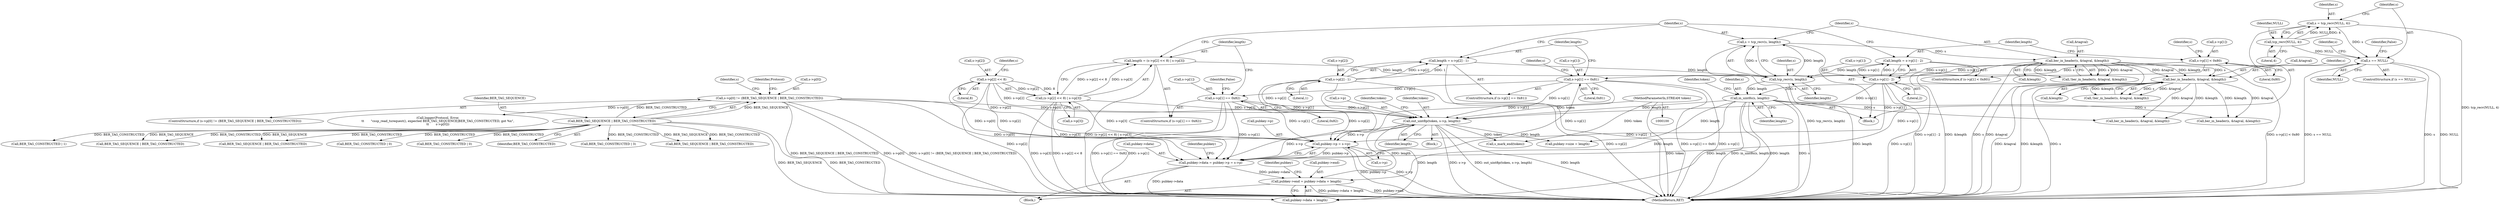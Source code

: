 digraph "0_rdesktop_4dca546d04321a610c1835010b5dad85163b65e1_2@integer" {
"1000394" [label="(Call,pubkey->end = pubkey->data + length)"];
"1000383" [label="(Call,pubkey->data = pubkey->p = s->p)"];
"1000387" [label="(Call,pubkey->p = s->p)"];
"1000186" [label="(Call,(s->p[2] << 8) | s->p[3])"];
"1000187" [label="(Call,s->p[2] << 8)"];
"1000150" [label="(Call,s->p[1] - 2)"];
"1000141" [label="(Call,s->p[1] < 0x80)"];
"1000168" [label="(Call,s->p[2] - 1)"];
"1000159" [label="(Call,s->p[1] == 0x81)"];
"1000340" [label="(Call,out_uint8p(token, s->p, length))"];
"1000101" [label="(MethodParameterIn,STREAM token)"];
"1000119" [label="(Call,s->p[0] != (BER_TAG_SEQUENCE | BER_TAG_CONSTRUCTED))"];
"1000125" [label="(Call,BER_TAG_SEQUENCE | BER_TAG_CONSTRUCTED)"];
"1000177" [label="(Call,s->p[1] == 0x82)"];
"1000241" [label="(Call,in_uint8s(s, length))"];
"1000226" [label="(Call,ber_in_header(s, &tagval, &length))"];
"1000210" [label="(Call,ber_in_header(s, &tagval, &length))"];
"1000202" [label="(Call,s = tcp_recv(s, length))"];
"1000204" [label="(Call,tcp_recv(s, length))"];
"1000113" [label="(Call,s == NULL)"];
"1000107" [label="(Call,s = tcp_recv(NULL, 4))"];
"1000109" [label="(Call,tcp_recv(NULL, 4))"];
"1000184" [label="(Call,length = (s->p[2] << 8) | s->p[3])"];
"1000166" [label="(Call,length = s->p[2] - 1)"];
"1000148" [label="(Call,length = s->p[1] - 2)"];
"1000227" [label="(Identifier,s)"];
"1000204" [label="(Call,tcp_recv(s, length))"];
"1000177" [label="(Call,s->p[1] == 0x82)"];
"1000241" [label="(Call,in_uint8s(s, length))"];
"1000388" [label="(Call,pubkey->p)"];
"1000226" [label="(Call,ber_in_header(s, &tagval, &length))"];
"1000118" [label="(ControlStructure,if (s->p[0] != (BER_TAG_SEQUENCE | BER_TAG_CONSTRUCTED)))"];
"1000203" [label="(Identifier,s)"];
"1000166" [label="(Call,length = s->p[2] - 1)"];
"1000187" [label="(Call,s->p[2] << 8)"];
"1000250" [label="(Call,ber_in_header(s, &tagval, &length))"];
"1000129" [label="(Call,logger(Protocol, Error,\n\t\t       \"cssp_read_tsrequest(), expected BER_TAG_SEQUENCE|BER_TAG_CONSTRUCTED, got %x\",\n\t\t       s->p[0]))"];
"1000127" [label="(Identifier,BER_TAG_CONSTRUCTED)"];
"1000183" [label="(Literal,0x82)"];
"1000364" [label="(Call,BER_TAG_CONSTRUCTED | 3)"];
"1000201" [label="(Identifier,False)"];
"1000405" [label="(Identifier,pubkey)"];
"1000260" [label="(Call,BER_TAG_CONSTRUCTED | 1)"];
"1000180" [label="(Identifier,s)"];
"1000109" [label="(Call,tcp_recv(NULL, 4))"];
"1000225" [label="(Call,!ber_in_header(s, &tagval, &length))"];
"1000188" [label="(Call,s->p[2])"];
"1000246" [label="(Block,)"];
"1000185" [label="(Identifier,length)"];
"1000165" [label="(Literal,0x81)"];
"1000209" [label="(Call,!ber_in_header(s, &tagval, &length))"];
"1000194" [label="(Call,s->p[3])"];
"1000168" [label="(Call,s->p[2] - 1)"];
"1000115" [label="(Identifier,NULL)"];
"1000212" [label="(Call,&tagval)"];
"1000119" [label="(Call,s->p[0] != (BER_TAG_SEQUENCE | BER_TAG_CONSTRUCTED))"];
"1000230" [label="(Call,&length)"];
"1000159" [label="(Call,s->p[1] == 0x81)"];
"1000140" [label="(ControlStructure,if (s->p[1] < 0x80))"];
"1000120" [label="(Call,s->p[0])"];
"1000162" [label="(Identifier,s)"];
"1000341" [label="(Identifier,token)"];
"1000410" [label="(MethodReturn,RET)"];
"1000144" [label="(Identifier,s)"];
"1000345" [label="(Identifier,length)"];
"1000117" [label="(Identifier,False)"];
"1000107" [label="(Call,s = tcp_recv(NULL, 4))"];
"1000384" [label="(Call,pubkey->data)"];
"1000387" [label="(Call,pubkey->p = s->p)"];
"1000245" [label="(Identifier,token)"];
"1000242" [label="(Identifier,s)"];
"1000148" [label="(Call,length = s->p[1] - 2)"];
"1000228" [label="(Call,&tagval)"];
"1000350" [label="(Block,)"];
"1000396" [label="(Identifier,pubkey)"];
"1000151" [label="(Call,s->p[1])"];
"1000169" [label="(Call,s->p[2])"];
"1000114" [label="(Identifier,s)"];
"1000141" [label="(Call,s->p[1] < 0x80)"];
"1000186" [label="(Call,(s->p[2] << 8) | s->p[3])"];
"1000184" [label="(Call,length = (s->p[2] << 8) | s->p[3])"];
"1000383" [label="(Call,pubkey->data = pubkey->p = s->p)"];
"1000342" [label="(Call,s->p)"];
"1000142" [label="(Call,s->p[1])"];
"1000292" [label="(Call,BER_TAG_SEQUENCE | BER_TAG_CONSTRUCTED)"];
"1000110" [label="(Identifier,NULL)"];
"1000211" [label="(Identifier,s)"];
"1000108" [label="(Identifier,s)"];
"1000126" [label="(Identifier,BER_TAG_SEQUENCE)"];
"1000176" [label="(ControlStructure,if (s->p[1] == 0x82))"];
"1000112" [label="(ControlStructure,if (s == NULL))"];
"1000101" [label="(MethodParameterIn,STREAM token)"];
"1000158" [label="(ControlStructure,if (s->p[1] == 0x81))"];
"1000196" [label="(Identifier,s)"];
"1000346" [label="(Call,s_mark_end(token))"];
"1000149" [label="(Identifier,length)"];
"1000122" [label="(Identifier,s)"];
"1000394" [label="(Call,pubkey->end = pubkey->data + length)"];
"1000147" [label="(Literal,0x80)"];
"1000193" [label="(Literal,8)"];
"1000276" [label="(Call,BER_TAG_SEQUENCE | BER_TAG_CONSTRUCTED)"];
"1000391" [label="(Call,s->p)"];
"1000347" [label="(Identifier,token)"];
"1000156" [label="(Literal,2)"];
"1000150" [label="(Call,s->p[1] - 2)"];
"1000218" [label="(Call,BER_TAG_SEQUENCE | BER_TAG_CONSTRUCTED)"];
"1000210" [label="(Call,ber_in_header(s, &tagval, &length))"];
"1000125" [label="(Call,BER_TAG_SEQUENCE | BER_TAG_CONSTRUCTED)"];
"1000354" [label="(Call,ber_in_header(s, &tagval, &length))"];
"1000174" [label="(Literal,1)"];
"1000214" [label="(Call,&length)"];
"1000395" [label="(Call,pubkey->end)"];
"1000178" [label="(Call,s->p[1])"];
"1000130" [label="(Identifier,Protocol)"];
"1000205" [label="(Identifier,s)"];
"1000236" [label="(Call,BER_TAG_CONSTRUCTED | 0)"];
"1000103" [label="(Block,)"];
"1000111" [label="(Literal,4)"];
"1000206" [label="(Identifier,length)"];
"1000113" [label="(Call,s == NULL)"];
"1000243" [label="(Identifier,length)"];
"1000340" [label="(Call,out_uint8p(token, s->p, length))"];
"1000398" [label="(Call,pubkey->data + length)"];
"1000160" [label="(Call,s->p[1])"];
"1000202" [label="(Call,s = tcp_recv(s, length))"];
"1000167" [label="(Identifier,length)"];
"1000403" [label="(Call,pubkey->size = length)"];
"1000310" [label="(Call,BER_TAG_CONSTRUCTED | 0)"];
"1000394" -> "1000350"  [label="AST: "];
"1000394" -> "1000398"  [label="CFG: "];
"1000395" -> "1000394"  [label="AST: "];
"1000398" -> "1000394"  [label="AST: "];
"1000405" -> "1000394"  [label="CFG: "];
"1000394" -> "1000410"  [label="DDG: pubkey->data + length"];
"1000394" -> "1000410"  [label="DDG: pubkey->end"];
"1000383" -> "1000394"  [label="DDG: pubkey->data"];
"1000340" -> "1000394"  [label="DDG: length"];
"1000241" -> "1000394"  [label="DDG: length"];
"1000383" -> "1000350"  [label="AST: "];
"1000383" -> "1000387"  [label="CFG: "];
"1000384" -> "1000383"  [label="AST: "];
"1000387" -> "1000383"  [label="AST: "];
"1000396" -> "1000383"  [label="CFG: "];
"1000387" -> "1000383"  [label="DDG: pubkey->p"];
"1000186" -> "1000383"  [label="DDG: s->p[3]"];
"1000150" -> "1000383"  [label="DDG: s->p[1]"];
"1000168" -> "1000383"  [label="DDG: s->p[2]"];
"1000159" -> "1000383"  [label="DDG: s->p[1]"];
"1000340" -> "1000383"  [label="DDG: s->p"];
"1000119" -> "1000383"  [label="DDG: s->p[0]"];
"1000187" -> "1000383"  [label="DDG: s->p[2]"];
"1000177" -> "1000383"  [label="DDG: s->p[1]"];
"1000383" -> "1000398"  [label="DDG: pubkey->data"];
"1000387" -> "1000391"  [label="CFG: "];
"1000388" -> "1000387"  [label="AST: "];
"1000391" -> "1000387"  [label="AST: "];
"1000387" -> "1000410"  [label="DDG: pubkey->p"];
"1000387" -> "1000410"  [label="DDG: s->p"];
"1000186" -> "1000387"  [label="DDG: s->p[3]"];
"1000150" -> "1000387"  [label="DDG: s->p[1]"];
"1000168" -> "1000387"  [label="DDG: s->p[2]"];
"1000159" -> "1000387"  [label="DDG: s->p[1]"];
"1000340" -> "1000387"  [label="DDG: s->p"];
"1000119" -> "1000387"  [label="DDG: s->p[0]"];
"1000187" -> "1000387"  [label="DDG: s->p[2]"];
"1000177" -> "1000387"  [label="DDG: s->p[1]"];
"1000186" -> "1000184"  [label="AST: "];
"1000186" -> "1000194"  [label="CFG: "];
"1000187" -> "1000186"  [label="AST: "];
"1000194" -> "1000186"  [label="AST: "];
"1000184" -> "1000186"  [label="CFG: "];
"1000186" -> "1000410"  [label="DDG: s->p[2] << 8"];
"1000186" -> "1000410"  [label="DDG: s->p[3]"];
"1000186" -> "1000184"  [label="DDG: s->p[2] << 8"];
"1000186" -> "1000184"  [label="DDG: s->p[3]"];
"1000187" -> "1000186"  [label="DDG: s->p[2]"];
"1000187" -> "1000186"  [label="DDG: 8"];
"1000186" -> "1000340"  [label="DDG: s->p[3]"];
"1000187" -> "1000193"  [label="CFG: "];
"1000188" -> "1000187"  [label="AST: "];
"1000193" -> "1000187"  [label="AST: "];
"1000196" -> "1000187"  [label="CFG: "];
"1000187" -> "1000410"  [label="DDG: s->p[2]"];
"1000187" -> "1000340"  [label="DDG: s->p[2]"];
"1000150" -> "1000148"  [label="AST: "];
"1000150" -> "1000156"  [label="CFG: "];
"1000151" -> "1000150"  [label="AST: "];
"1000156" -> "1000150"  [label="AST: "];
"1000148" -> "1000150"  [label="CFG: "];
"1000150" -> "1000410"  [label="DDG: s->p[1]"];
"1000150" -> "1000148"  [label="DDG: s->p[1]"];
"1000150" -> "1000148"  [label="DDG: 2"];
"1000141" -> "1000150"  [label="DDG: s->p[1]"];
"1000150" -> "1000340"  [label="DDG: s->p[1]"];
"1000141" -> "1000140"  [label="AST: "];
"1000141" -> "1000147"  [label="CFG: "];
"1000142" -> "1000141"  [label="AST: "];
"1000147" -> "1000141"  [label="AST: "];
"1000149" -> "1000141"  [label="CFG: "];
"1000162" -> "1000141"  [label="CFG: "];
"1000141" -> "1000410"  [label="DDG: s->p[1] < 0x80"];
"1000141" -> "1000159"  [label="DDG: s->p[1]"];
"1000168" -> "1000166"  [label="AST: "];
"1000168" -> "1000174"  [label="CFG: "];
"1000169" -> "1000168"  [label="AST: "];
"1000174" -> "1000168"  [label="AST: "];
"1000166" -> "1000168"  [label="CFG: "];
"1000168" -> "1000410"  [label="DDG: s->p[2]"];
"1000168" -> "1000166"  [label="DDG: s->p[2]"];
"1000168" -> "1000166"  [label="DDG: 1"];
"1000168" -> "1000340"  [label="DDG: s->p[2]"];
"1000159" -> "1000158"  [label="AST: "];
"1000159" -> "1000165"  [label="CFG: "];
"1000160" -> "1000159"  [label="AST: "];
"1000165" -> "1000159"  [label="AST: "];
"1000167" -> "1000159"  [label="CFG: "];
"1000180" -> "1000159"  [label="CFG: "];
"1000159" -> "1000410"  [label="DDG: s->p[1] == 0x81"];
"1000159" -> "1000410"  [label="DDG: s->p[1]"];
"1000159" -> "1000177"  [label="DDG: s->p[1]"];
"1000159" -> "1000340"  [label="DDG: s->p[1]"];
"1000340" -> "1000246"  [label="AST: "];
"1000340" -> "1000345"  [label="CFG: "];
"1000341" -> "1000340"  [label="AST: "];
"1000342" -> "1000340"  [label="AST: "];
"1000345" -> "1000340"  [label="AST: "];
"1000347" -> "1000340"  [label="CFG: "];
"1000340" -> "1000410"  [label="DDG: s->p"];
"1000340" -> "1000410"  [label="DDG: out_uint8p(token, s->p, length)"];
"1000340" -> "1000410"  [label="DDG: length"];
"1000101" -> "1000340"  [label="DDG: token"];
"1000119" -> "1000340"  [label="DDG: s->p[0]"];
"1000177" -> "1000340"  [label="DDG: s->p[1]"];
"1000241" -> "1000340"  [label="DDG: length"];
"1000340" -> "1000346"  [label="DDG: token"];
"1000340" -> "1000398"  [label="DDG: length"];
"1000340" -> "1000403"  [label="DDG: length"];
"1000101" -> "1000100"  [label="AST: "];
"1000101" -> "1000410"  [label="DDG: token"];
"1000101" -> "1000346"  [label="DDG: token"];
"1000119" -> "1000118"  [label="AST: "];
"1000119" -> "1000125"  [label="CFG: "];
"1000120" -> "1000119"  [label="AST: "];
"1000125" -> "1000119"  [label="AST: "];
"1000130" -> "1000119"  [label="CFG: "];
"1000144" -> "1000119"  [label="CFG: "];
"1000119" -> "1000410"  [label="DDG: BER_TAG_SEQUENCE | BER_TAG_CONSTRUCTED"];
"1000119" -> "1000410"  [label="DDG: s->p[0]"];
"1000119" -> "1000410"  [label="DDG: s->p[0] != (BER_TAG_SEQUENCE | BER_TAG_CONSTRUCTED)"];
"1000125" -> "1000119"  [label="DDG: BER_TAG_SEQUENCE"];
"1000125" -> "1000119"  [label="DDG: BER_TAG_CONSTRUCTED"];
"1000119" -> "1000129"  [label="DDG: s->p[0]"];
"1000125" -> "1000127"  [label="CFG: "];
"1000126" -> "1000125"  [label="AST: "];
"1000127" -> "1000125"  [label="AST: "];
"1000125" -> "1000410"  [label="DDG: BER_TAG_SEQUENCE"];
"1000125" -> "1000410"  [label="DDG: BER_TAG_CONSTRUCTED"];
"1000125" -> "1000218"  [label="DDG: BER_TAG_SEQUENCE"];
"1000125" -> "1000218"  [label="DDG: BER_TAG_CONSTRUCTED"];
"1000125" -> "1000236"  [label="DDG: BER_TAG_CONSTRUCTED"];
"1000125" -> "1000260"  [label="DDG: BER_TAG_CONSTRUCTED"];
"1000125" -> "1000276"  [label="DDG: BER_TAG_SEQUENCE"];
"1000125" -> "1000276"  [label="DDG: BER_TAG_CONSTRUCTED"];
"1000125" -> "1000292"  [label="DDG: BER_TAG_SEQUENCE"];
"1000125" -> "1000292"  [label="DDG: BER_TAG_CONSTRUCTED"];
"1000125" -> "1000310"  [label="DDG: BER_TAG_CONSTRUCTED"];
"1000125" -> "1000364"  [label="DDG: BER_TAG_CONSTRUCTED"];
"1000177" -> "1000176"  [label="AST: "];
"1000177" -> "1000183"  [label="CFG: "];
"1000178" -> "1000177"  [label="AST: "];
"1000183" -> "1000177"  [label="AST: "];
"1000185" -> "1000177"  [label="CFG: "];
"1000201" -> "1000177"  [label="CFG: "];
"1000177" -> "1000410"  [label="DDG: s->p[1]"];
"1000177" -> "1000410"  [label="DDG: s->p[1] == 0x82"];
"1000241" -> "1000103"  [label="AST: "];
"1000241" -> "1000243"  [label="CFG: "];
"1000242" -> "1000241"  [label="AST: "];
"1000243" -> "1000241"  [label="AST: "];
"1000245" -> "1000241"  [label="CFG: "];
"1000241" -> "1000410"  [label="DDG: s"];
"1000241" -> "1000410"  [label="DDG: in_uint8s(s, length)"];
"1000241" -> "1000410"  [label="DDG: length"];
"1000226" -> "1000241"  [label="DDG: s"];
"1000204" -> "1000241"  [label="DDG: length"];
"1000241" -> "1000250"  [label="DDG: s"];
"1000241" -> "1000354"  [label="DDG: s"];
"1000241" -> "1000398"  [label="DDG: length"];
"1000241" -> "1000403"  [label="DDG: length"];
"1000226" -> "1000225"  [label="AST: "];
"1000226" -> "1000230"  [label="CFG: "];
"1000227" -> "1000226"  [label="AST: "];
"1000228" -> "1000226"  [label="AST: "];
"1000230" -> "1000226"  [label="AST: "];
"1000225" -> "1000226"  [label="CFG: "];
"1000226" -> "1000410"  [label="DDG: s"];
"1000226" -> "1000410"  [label="DDG: &tagval"];
"1000226" -> "1000410"  [label="DDG: &length"];
"1000226" -> "1000225"  [label="DDG: s"];
"1000226" -> "1000225"  [label="DDG: &tagval"];
"1000226" -> "1000225"  [label="DDG: &length"];
"1000210" -> "1000226"  [label="DDG: s"];
"1000210" -> "1000226"  [label="DDG: &tagval"];
"1000210" -> "1000226"  [label="DDG: &length"];
"1000226" -> "1000250"  [label="DDG: &tagval"];
"1000226" -> "1000250"  [label="DDG: &length"];
"1000226" -> "1000354"  [label="DDG: &tagval"];
"1000226" -> "1000354"  [label="DDG: &length"];
"1000210" -> "1000209"  [label="AST: "];
"1000210" -> "1000214"  [label="CFG: "];
"1000211" -> "1000210"  [label="AST: "];
"1000212" -> "1000210"  [label="AST: "];
"1000214" -> "1000210"  [label="AST: "];
"1000209" -> "1000210"  [label="CFG: "];
"1000210" -> "1000410"  [label="DDG: &tagval"];
"1000210" -> "1000410"  [label="DDG: &length"];
"1000210" -> "1000410"  [label="DDG: s"];
"1000210" -> "1000209"  [label="DDG: s"];
"1000210" -> "1000209"  [label="DDG: &tagval"];
"1000210" -> "1000209"  [label="DDG: &length"];
"1000202" -> "1000210"  [label="DDG: s"];
"1000202" -> "1000103"  [label="AST: "];
"1000202" -> "1000204"  [label="CFG: "];
"1000203" -> "1000202"  [label="AST: "];
"1000204" -> "1000202"  [label="AST: "];
"1000211" -> "1000202"  [label="CFG: "];
"1000202" -> "1000410"  [label="DDG: tcp_recv(s, length)"];
"1000204" -> "1000202"  [label="DDG: s"];
"1000204" -> "1000202"  [label="DDG: length"];
"1000204" -> "1000206"  [label="CFG: "];
"1000205" -> "1000204"  [label="AST: "];
"1000206" -> "1000204"  [label="AST: "];
"1000204" -> "1000410"  [label="DDG: length"];
"1000113" -> "1000204"  [label="DDG: s"];
"1000184" -> "1000204"  [label="DDG: length"];
"1000166" -> "1000204"  [label="DDG: length"];
"1000148" -> "1000204"  [label="DDG: length"];
"1000113" -> "1000112"  [label="AST: "];
"1000113" -> "1000115"  [label="CFG: "];
"1000114" -> "1000113"  [label="AST: "];
"1000115" -> "1000113"  [label="AST: "];
"1000117" -> "1000113"  [label="CFG: "];
"1000122" -> "1000113"  [label="CFG: "];
"1000113" -> "1000410"  [label="DDG: s"];
"1000113" -> "1000410"  [label="DDG: NULL"];
"1000113" -> "1000410"  [label="DDG: s == NULL"];
"1000107" -> "1000113"  [label="DDG: s"];
"1000109" -> "1000113"  [label="DDG: NULL"];
"1000107" -> "1000103"  [label="AST: "];
"1000107" -> "1000109"  [label="CFG: "];
"1000108" -> "1000107"  [label="AST: "];
"1000109" -> "1000107"  [label="AST: "];
"1000114" -> "1000107"  [label="CFG: "];
"1000107" -> "1000410"  [label="DDG: tcp_recv(NULL, 4)"];
"1000109" -> "1000107"  [label="DDG: NULL"];
"1000109" -> "1000107"  [label="DDG: 4"];
"1000109" -> "1000111"  [label="CFG: "];
"1000110" -> "1000109"  [label="AST: "];
"1000111" -> "1000109"  [label="AST: "];
"1000184" -> "1000176"  [label="AST: "];
"1000185" -> "1000184"  [label="AST: "];
"1000203" -> "1000184"  [label="CFG: "];
"1000184" -> "1000410"  [label="DDG: (s->p[2] << 8) | s->p[3]"];
"1000166" -> "1000158"  [label="AST: "];
"1000167" -> "1000166"  [label="AST: "];
"1000203" -> "1000166"  [label="CFG: "];
"1000166" -> "1000410"  [label="DDG: s->p[2] - 1"];
"1000148" -> "1000140"  [label="AST: "];
"1000149" -> "1000148"  [label="AST: "];
"1000203" -> "1000148"  [label="CFG: "];
"1000148" -> "1000410"  [label="DDG: s->p[1] - 2"];
}

